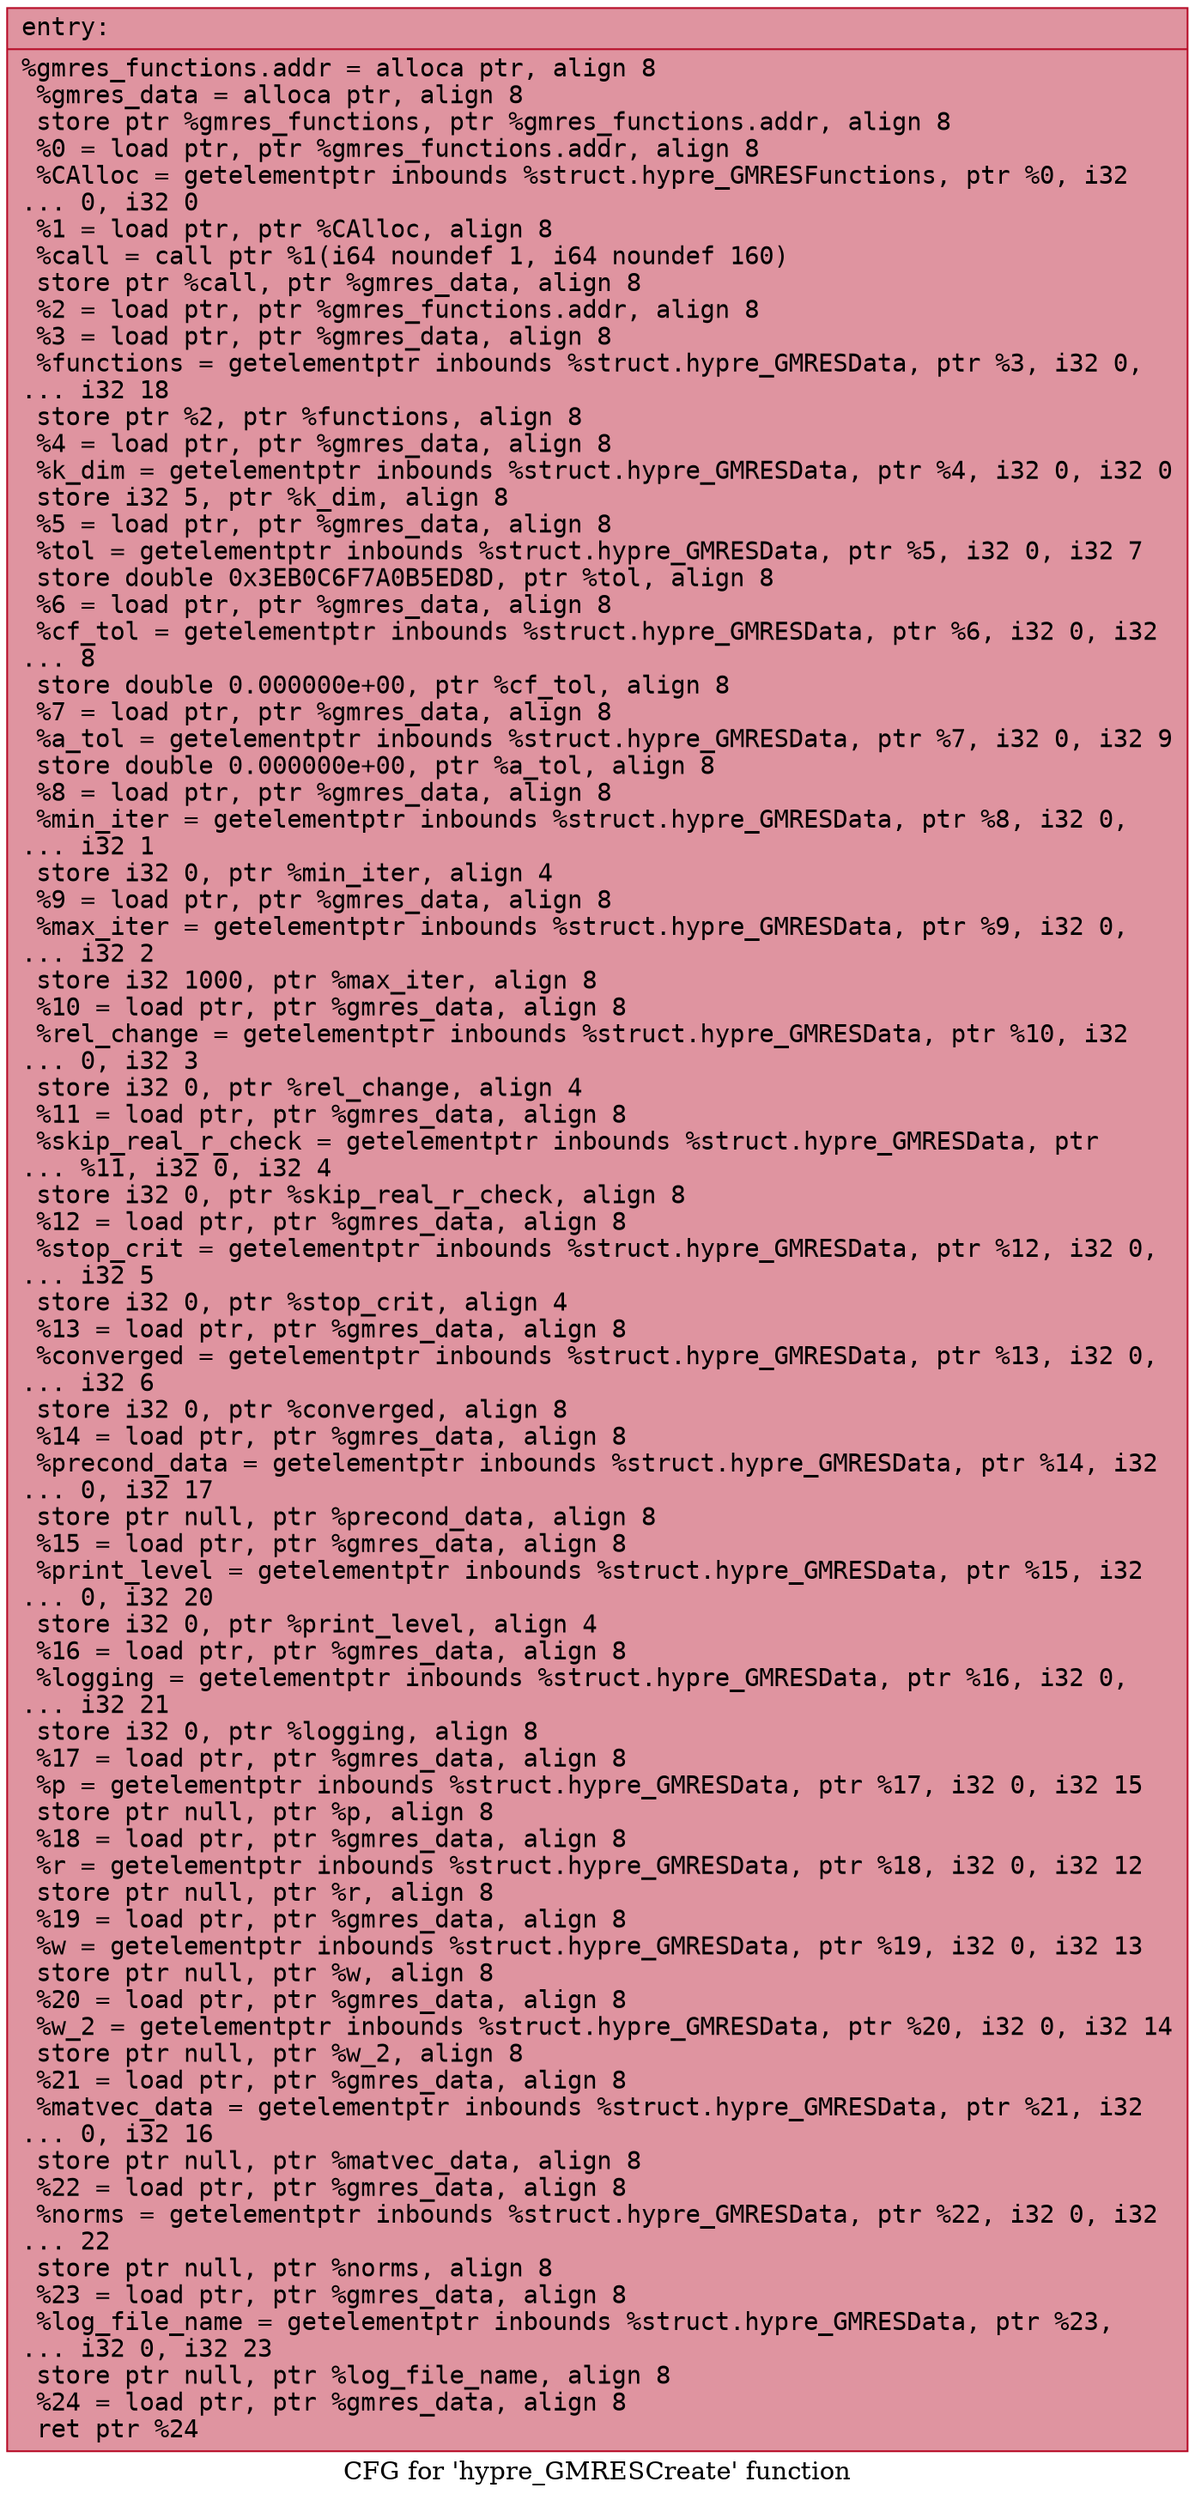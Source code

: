 digraph "CFG for 'hypre_GMRESCreate' function" {
	label="CFG for 'hypre_GMRESCreate' function";

	Node0x56458ab9c580 [shape=record,color="#b70d28ff", style=filled, fillcolor="#b70d2870" fontname="Courier",label="{entry:\l|  %gmres_functions.addr = alloca ptr, align 8\l  %gmres_data = alloca ptr, align 8\l  store ptr %gmres_functions, ptr %gmres_functions.addr, align 8\l  %0 = load ptr, ptr %gmres_functions.addr, align 8\l  %CAlloc = getelementptr inbounds %struct.hypre_GMRESFunctions, ptr %0, i32\l... 0, i32 0\l  %1 = load ptr, ptr %CAlloc, align 8\l  %call = call ptr %1(i64 noundef 1, i64 noundef 160)\l  store ptr %call, ptr %gmres_data, align 8\l  %2 = load ptr, ptr %gmres_functions.addr, align 8\l  %3 = load ptr, ptr %gmres_data, align 8\l  %functions = getelementptr inbounds %struct.hypre_GMRESData, ptr %3, i32 0,\l... i32 18\l  store ptr %2, ptr %functions, align 8\l  %4 = load ptr, ptr %gmres_data, align 8\l  %k_dim = getelementptr inbounds %struct.hypre_GMRESData, ptr %4, i32 0, i32 0\l  store i32 5, ptr %k_dim, align 8\l  %5 = load ptr, ptr %gmres_data, align 8\l  %tol = getelementptr inbounds %struct.hypre_GMRESData, ptr %5, i32 0, i32 7\l  store double 0x3EB0C6F7A0B5ED8D, ptr %tol, align 8\l  %6 = load ptr, ptr %gmres_data, align 8\l  %cf_tol = getelementptr inbounds %struct.hypre_GMRESData, ptr %6, i32 0, i32\l... 8\l  store double 0.000000e+00, ptr %cf_tol, align 8\l  %7 = load ptr, ptr %gmres_data, align 8\l  %a_tol = getelementptr inbounds %struct.hypre_GMRESData, ptr %7, i32 0, i32 9\l  store double 0.000000e+00, ptr %a_tol, align 8\l  %8 = load ptr, ptr %gmres_data, align 8\l  %min_iter = getelementptr inbounds %struct.hypre_GMRESData, ptr %8, i32 0,\l... i32 1\l  store i32 0, ptr %min_iter, align 4\l  %9 = load ptr, ptr %gmres_data, align 8\l  %max_iter = getelementptr inbounds %struct.hypre_GMRESData, ptr %9, i32 0,\l... i32 2\l  store i32 1000, ptr %max_iter, align 8\l  %10 = load ptr, ptr %gmres_data, align 8\l  %rel_change = getelementptr inbounds %struct.hypre_GMRESData, ptr %10, i32\l... 0, i32 3\l  store i32 0, ptr %rel_change, align 4\l  %11 = load ptr, ptr %gmres_data, align 8\l  %skip_real_r_check = getelementptr inbounds %struct.hypre_GMRESData, ptr\l... %11, i32 0, i32 4\l  store i32 0, ptr %skip_real_r_check, align 8\l  %12 = load ptr, ptr %gmres_data, align 8\l  %stop_crit = getelementptr inbounds %struct.hypre_GMRESData, ptr %12, i32 0,\l... i32 5\l  store i32 0, ptr %stop_crit, align 4\l  %13 = load ptr, ptr %gmres_data, align 8\l  %converged = getelementptr inbounds %struct.hypre_GMRESData, ptr %13, i32 0,\l... i32 6\l  store i32 0, ptr %converged, align 8\l  %14 = load ptr, ptr %gmres_data, align 8\l  %precond_data = getelementptr inbounds %struct.hypre_GMRESData, ptr %14, i32\l... 0, i32 17\l  store ptr null, ptr %precond_data, align 8\l  %15 = load ptr, ptr %gmres_data, align 8\l  %print_level = getelementptr inbounds %struct.hypre_GMRESData, ptr %15, i32\l... 0, i32 20\l  store i32 0, ptr %print_level, align 4\l  %16 = load ptr, ptr %gmres_data, align 8\l  %logging = getelementptr inbounds %struct.hypre_GMRESData, ptr %16, i32 0,\l... i32 21\l  store i32 0, ptr %logging, align 8\l  %17 = load ptr, ptr %gmres_data, align 8\l  %p = getelementptr inbounds %struct.hypre_GMRESData, ptr %17, i32 0, i32 15\l  store ptr null, ptr %p, align 8\l  %18 = load ptr, ptr %gmres_data, align 8\l  %r = getelementptr inbounds %struct.hypre_GMRESData, ptr %18, i32 0, i32 12\l  store ptr null, ptr %r, align 8\l  %19 = load ptr, ptr %gmres_data, align 8\l  %w = getelementptr inbounds %struct.hypre_GMRESData, ptr %19, i32 0, i32 13\l  store ptr null, ptr %w, align 8\l  %20 = load ptr, ptr %gmres_data, align 8\l  %w_2 = getelementptr inbounds %struct.hypre_GMRESData, ptr %20, i32 0, i32 14\l  store ptr null, ptr %w_2, align 8\l  %21 = load ptr, ptr %gmres_data, align 8\l  %matvec_data = getelementptr inbounds %struct.hypre_GMRESData, ptr %21, i32\l... 0, i32 16\l  store ptr null, ptr %matvec_data, align 8\l  %22 = load ptr, ptr %gmres_data, align 8\l  %norms = getelementptr inbounds %struct.hypre_GMRESData, ptr %22, i32 0, i32\l... 22\l  store ptr null, ptr %norms, align 8\l  %23 = load ptr, ptr %gmres_data, align 8\l  %log_file_name = getelementptr inbounds %struct.hypre_GMRESData, ptr %23,\l... i32 0, i32 23\l  store ptr null, ptr %log_file_name, align 8\l  %24 = load ptr, ptr %gmres_data, align 8\l  ret ptr %24\l}"];
}
